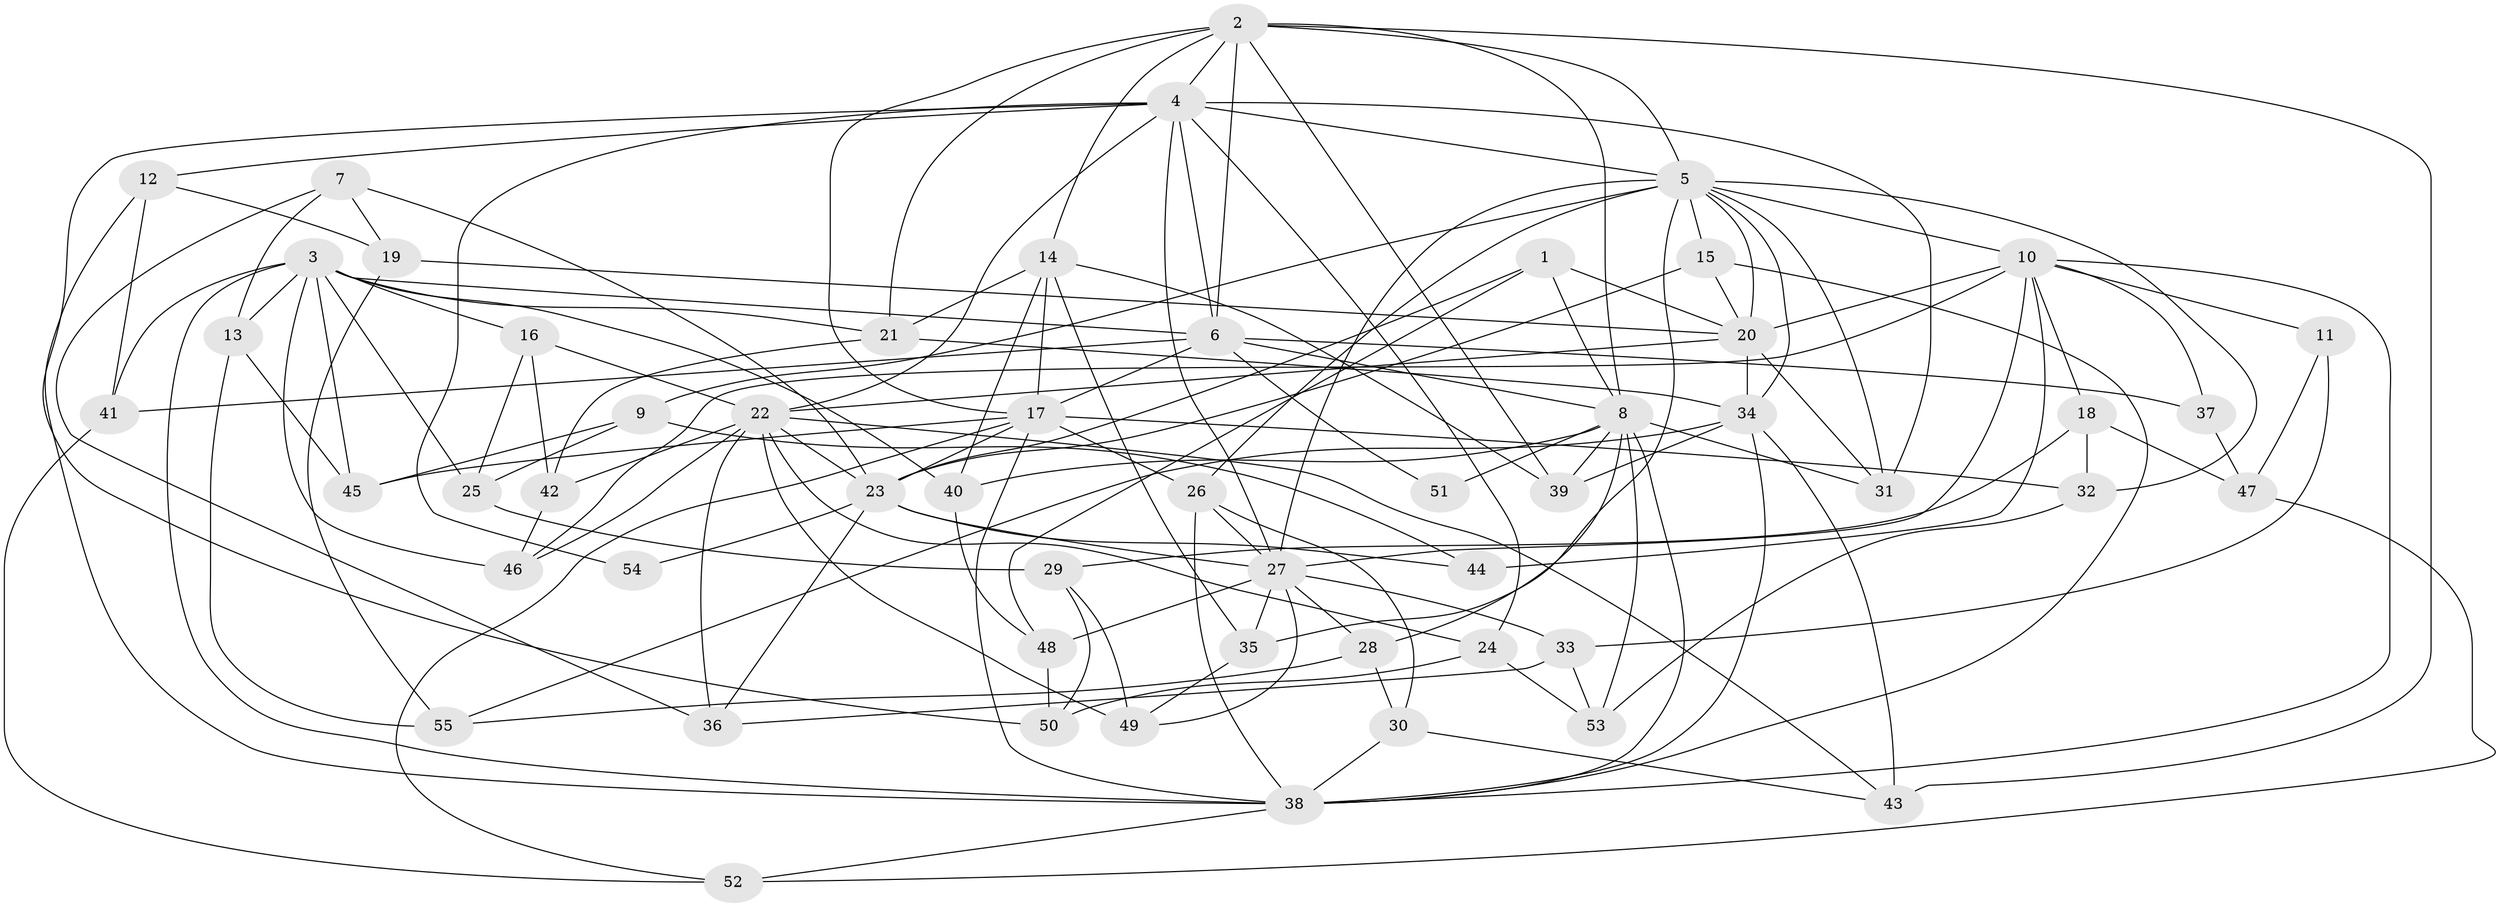 // original degree distribution, {4: 1.0}
// Generated by graph-tools (version 1.1) at 2025/38/03/09/25 02:38:16]
// undirected, 55 vertices, 146 edges
graph export_dot {
graph [start="1"]
  node [color=gray90,style=filled];
  1;
  2;
  3;
  4;
  5;
  6;
  7;
  8;
  9;
  10;
  11;
  12;
  13;
  14;
  15;
  16;
  17;
  18;
  19;
  20;
  21;
  22;
  23;
  24;
  25;
  26;
  27;
  28;
  29;
  30;
  31;
  32;
  33;
  34;
  35;
  36;
  37;
  38;
  39;
  40;
  41;
  42;
  43;
  44;
  45;
  46;
  47;
  48;
  49;
  50;
  51;
  52;
  53;
  54;
  55;
  1 -- 8 [weight=1.0];
  1 -- 20 [weight=1.0];
  1 -- 23 [weight=1.0];
  1 -- 48 [weight=1.0];
  2 -- 4 [weight=1.0];
  2 -- 5 [weight=1.0];
  2 -- 6 [weight=1.0];
  2 -- 8 [weight=1.0];
  2 -- 14 [weight=2.0];
  2 -- 17 [weight=1.0];
  2 -- 21 [weight=1.0];
  2 -- 39 [weight=1.0];
  2 -- 43 [weight=1.0];
  3 -- 6 [weight=1.0];
  3 -- 13 [weight=1.0];
  3 -- 16 [weight=1.0];
  3 -- 21 [weight=1.0];
  3 -- 25 [weight=1.0];
  3 -- 38 [weight=1.0];
  3 -- 40 [weight=1.0];
  3 -- 41 [weight=1.0];
  3 -- 45 [weight=1.0];
  3 -- 46 [weight=1.0];
  4 -- 5 [weight=1.0];
  4 -- 6 [weight=2.0];
  4 -- 12 [weight=1.0];
  4 -- 22 [weight=1.0];
  4 -- 24 [weight=1.0];
  4 -- 27 [weight=1.0];
  4 -- 31 [weight=1.0];
  4 -- 50 [weight=1.0];
  4 -- 54 [weight=2.0];
  5 -- 9 [weight=1.0];
  5 -- 10 [weight=1.0];
  5 -- 15 [weight=1.0];
  5 -- 20 [weight=1.0];
  5 -- 26 [weight=1.0];
  5 -- 27 [weight=1.0];
  5 -- 31 [weight=1.0];
  5 -- 32 [weight=1.0];
  5 -- 34 [weight=1.0];
  5 -- 35 [weight=1.0];
  6 -- 8 [weight=1.0];
  6 -- 17 [weight=1.0];
  6 -- 37 [weight=2.0];
  6 -- 41 [weight=1.0];
  6 -- 51 [weight=1.0];
  7 -- 13 [weight=1.0];
  7 -- 19 [weight=1.0];
  7 -- 23 [weight=1.0];
  7 -- 36 [weight=1.0];
  8 -- 28 [weight=1.0];
  8 -- 31 [weight=1.0];
  8 -- 38 [weight=1.0];
  8 -- 39 [weight=1.0];
  8 -- 40 [weight=1.0];
  8 -- 51 [weight=3.0];
  8 -- 53 [weight=1.0];
  9 -- 25 [weight=1.0];
  9 -- 44 [weight=1.0];
  9 -- 45 [weight=1.0];
  10 -- 11 [weight=2.0];
  10 -- 18 [weight=1.0];
  10 -- 20 [weight=2.0];
  10 -- 27 [weight=1.0];
  10 -- 37 [weight=1.0];
  10 -- 38 [weight=1.0];
  10 -- 44 [weight=2.0];
  10 -- 46 [weight=1.0];
  11 -- 33 [weight=1.0];
  11 -- 47 [weight=1.0];
  12 -- 19 [weight=1.0];
  12 -- 38 [weight=1.0];
  12 -- 41 [weight=1.0];
  13 -- 45 [weight=1.0];
  13 -- 55 [weight=1.0];
  14 -- 17 [weight=1.0];
  14 -- 21 [weight=2.0];
  14 -- 35 [weight=1.0];
  14 -- 39 [weight=1.0];
  14 -- 40 [weight=1.0];
  15 -- 20 [weight=1.0];
  15 -- 23 [weight=1.0];
  15 -- 38 [weight=1.0];
  16 -- 22 [weight=1.0];
  16 -- 25 [weight=1.0];
  16 -- 42 [weight=1.0];
  17 -- 23 [weight=1.0];
  17 -- 26 [weight=2.0];
  17 -- 32 [weight=1.0];
  17 -- 38 [weight=1.0];
  17 -- 45 [weight=1.0];
  17 -- 52 [weight=1.0];
  18 -- 29 [weight=1.0];
  18 -- 32 [weight=1.0];
  18 -- 47 [weight=1.0];
  19 -- 20 [weight=1.0];
  19 -- 55 [weight=1.0];
  20 -- 22 [weight=1.0];
  20 -- 31 [weight=1.0];
  20 -- 34 [weight=2.0];
  21 -- 34 [weight=1.0];
  21 -- 42 [weight=1.0];
  22 -- 23 [weight=1.0];
  22 -- 24 [weight=1.0];
  22 -- 36 [weight=1.0];
  22 -- 42 [weight=1.0];
  22 -- 43 [weight=1.0];
  22 -- 46 [weight=1.0];
  22 -- 49 [weight=1.0];
  23 -- 27 [weight=1.0];
  23 -- 36 [weight=1.0];
  23 -- 44 [weight=1.0];
  23 -- 54 [weight=2.0];
  24 -- 50 [weight=1.0];
  24 -- 53 [weight=1.0];
  25 -- 29 [weight=1.0];
  26 -- 27 [weight=1.0];
  26 -- 30 [weight=1.0];
  26 -- 38 [weight=1.0];
  27 -- 28 [weight=1.0];
  27 -- 33 [weight=1.0];
  27 -- 35 [weight=1.0];
  27 -- 48 [weight=1.0];
  27 -- 49 [weight=1.0];
  28 -- 30 [weight=1.0];
  28 -- 55 [weight=1.0];
  29 -- 49 [weight=1.0];
  29 -- 50 [weight=1.0];
  30 -- 38 [weight=1.0];
  30 -- 43 [weight=1.0];
  32 -- 53 [weight=1.0];
  33 -- 36 [weight=1.0];
  33 -- 53 [weight=1.0];
  34 -- 38 [weight=1.0];
  34 -- 39 [weight=1.0];
  34 -- 43 [weight=1.0];
  34 -- 55 [weight=1.0];
  35 -- 49 [weight=1.0];
  37 -- 47 [weight=1.0];
  38 -- 52 [weight=1.0];
  40 -- 48 [weight=1.0];
  41 -- 52 [weight=1.0];
  42 -- 46 [weight=1.0];
  47 -- 52 [weight=1.0];
  48 -- 50 [weight=1.0];
}
